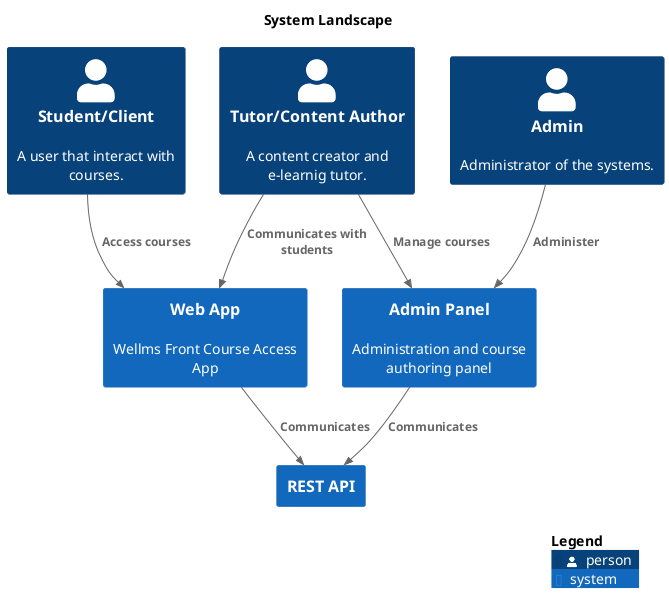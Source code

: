 @startuml
set separator none
title System Landscape

top to bottom direction

!include <C4/C4>
!include <C4/C4_Context>

Person(StudentClient, "Student/Client", "A user that interact with courses.", $tags="")
System(AdminPanel, "Admin Panel", "Administration and course authoring panel", $tags="")
System(WebApp, "Web App", "Wellms Front Course Access App", $tags="")
Person(TutorContentAuthor, "Tutor/Content Author", "A content creator and e-learnig tutor.", $tags="")
Person(Admin, "Admin", "Administrator of the systems.", $tags="")
System(RESTAPI, "REST API", "", $tags="")

Rel_D(StudentClient, WebApp, "Access courses", $tags="")
Rel_D(Admin, AdminPanel, "Administer", $tags="")
Rel_D(TutorContentAuthor, AdminPanel, "Manage courses", $tags="")
Rel_D(TutorContentAuthor, WebApp, "Communicates with students", $tags="")
Rel_D(AdminPanel, RESTAPI, "Communicates", $tags="")
Rel_D(WebApp, RESTAPI, "Communicates", $tags="")

SHOW_LEGEND(true)
@enduml